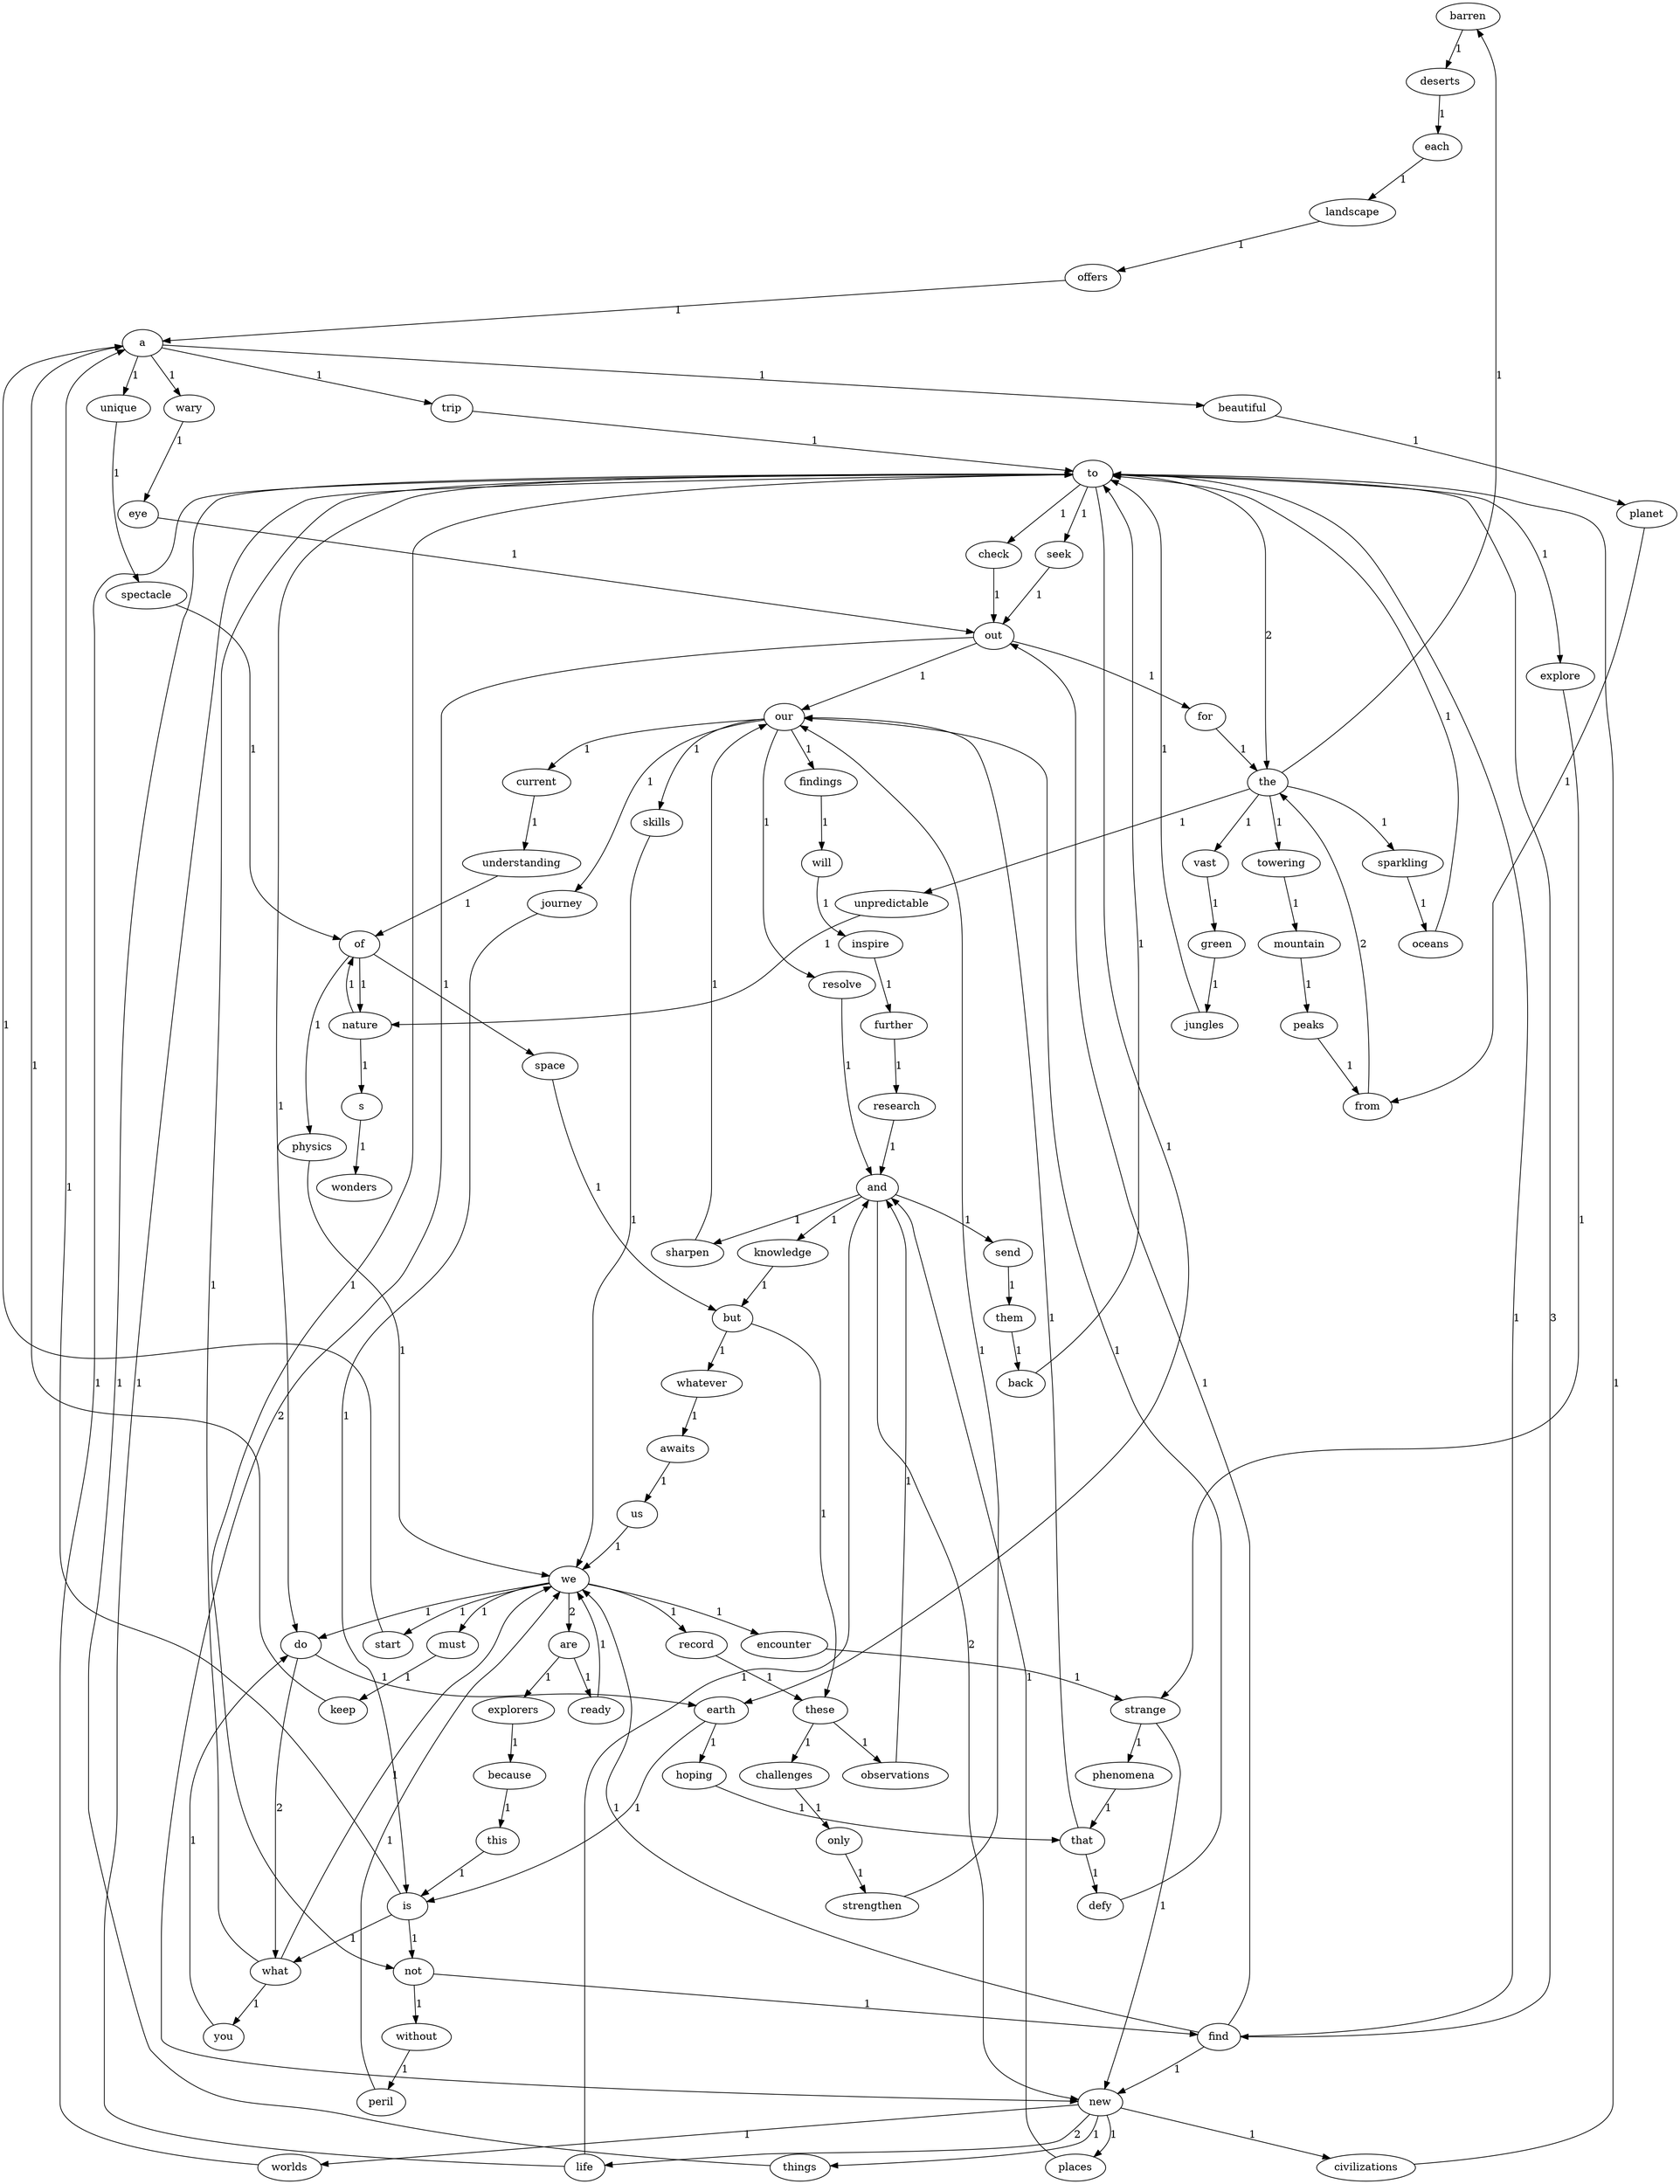 digraph G {
	"barren" -> "deserts" [label="1"];
	"a" -> "trip" [label="1"];
	"a" -> "wary" [label="1"];
	"a" -> "beautiful" [label="1"];
	"a" -> "unique" [label="1"];
	"offers" -> "a" [label="1"];
	"nature" -> "of" [label="1"];
	"nature" -> "s" [label="1"];
	"check" -> "out" [label="1"];
	"wary" -> "eye" [label="1"];
	"planet" -> "from" [label="1"];
	"encounter" -> "strange" [label="1"];
	"this" -> "is" [label="1"];
	"start" -> "a" [label="1"];
	"them" -> "back" [label="1"];
	"each" -> "landscape" [label="1"];
	"the" -> "unpredictable" [label="1"];
	"the" -> "vast" [label="1"];
	"the" -> "towering" [label="1"];
	"the" -> "sparkling" [label="1"];
	"the" -> "barren" [label="1"];
	"s" -> "wonders" [label="1"];
	"send" -> "them" [label="1"];
	"unique" -> "spectacle" [label="1"];
	"keep" -> "a" [label="1"];
	"to" -> "explore" [label="1"];
	"to" -> "seek" [label="1"];
	"to" -> "find" [label="3"];
	"to" -> "not" [label="1"];
	"to" -> "check" [label="1"];
	"to" -> "earth" [label="1"];
	"to" -> "do" [label="1"];
	"to" -> "the" [label="2"];
	"must" -> "keep" [label="1"];
	"further" -> "research" [label="1"];
	"phenomena" -> "that" [label="1"];
	"defy" -> "our" [label="1"];
	"landscape" -> "offers" [label="1"];
	"but" -> "these" [label="1"];
	"but" -> "whatever" [label="1"];
	"without" -> "peril" [label="1"];
	"seek" -> "out" [label="1"];
	"worlds" -> "to" [label="1"];
	"findings" -> "will" [label="1"];
	"back" -> "to" [label="1"];
	"life" -> "and" [label="1"];
	"life" -> "to" [label="1"];
	"do" -> "what" [label="2"];
	"do" -> "earth" [label="1"];
	"space" -> "but" [label="1"];
	"research" -> "and" [label="1"];
	"beautiful" -> "planet" [label="1"];
	"these" -> "challenges" [label="1"];
	"these" -> "observations" [label="1"];
	"mountain" -> "peaks" [label="1"];
	"current" -> "understanding" [label="1"];
	"skills" -> "we" [label="1"];
	"record" -> "these" [label="1"];
	"ready" -> "we" [label="1"];
	"because" -> "this" [label="1"];
	"things" -> "to" [label="1"];
	"challenges" -> "only" [label="1"];
	"journey" -> "is" [label="1"];
	"awaits" -> "us" [label="1"];
	"us" -> "we" [label="1"];
	"new" -> "worlds" [label="1"];
	"new" -> "life" [label="2"];
	"new" -> "civilizations" [label="1"];
	"new" -> "places" [label="1"];
	"new" -> "things" [label="1"];
	"you" -> "do" [label="1"];
	"civilizations" -> "to" [label="1"];
	"green" -> "jungles" [label="1"];
	"sharpen" -> "our" [label="1"];
	"unpredictable" -> "nature" [label="1"];
	"spectacle" -> "of" [label="1"];
	"explore" -> "strange" [label="1"];
	"will" -> "inspire" [label="1"];
	"peril" -> "we" [label="1"];
	"is" -> "not" [label="1"];
	"is" -> "what" [label="1"];
	"is" -> "a" [label="1"];
	"strange" -> "new" [label="1"];
	"strange" -> "phenomena" [label="1"];
	"peaks" -> "from" [label="1"];
	"whatever" -> "awaits" [label="1"];
	"jungles" -> "to" [label="1"];
	"explorers" -> "because" [label="1"];
	"hoping" -> "that" [label="1"];
	"deserts" -> "each" [label="1"];
	"eye" -> "out" [label="1"];
	"what" -> "we" [label="1"];
	"what" -> "you" [label="1"];
	"what" -> "to" [label="1"];
	"earth" -> "hoping" [label="1"];
	"earth" -> "is" [label="1"];
	"inspire" -> "further" [label="1"];
	"places" -> "and" [label="1"];
	"oceans" -> "to" [label="1"];
	"vast" -> "green" [label="1"];
	"resolve" -> "and" [label="1"];
	"towering" -> "mountain" [label="1"];
	"for" -> "the" [label="1"];
	"our" -> "journey" [label="1"];
	"our" -> "resolve" [label="1"];
	"our" -> "skills" [label="1"];
	"our" -> "current" [label="1"];
	"our" -> "findings" [label="1"];
	"out" -> "new" [label="2"];
	"out" -> "our" [label="1"];
	"out" -> "for" [label="1"];
	"we" -> "start" [label="1"];
	"we" -> "must" [label="1"];
	"we" -> "encounter" [label="1"];
	"we" -> "record" [label="1"];
	"we" -> "are" [label="2"];
	"we" -> "do" [label="1"];
	"sparkling" -> "oceans" [label="1"];
	"that" -> "defy" [label="1"];
	"that" -> "our" [label="1"];
	"are" -> "ready" [label="1"];
	"are" -> "explorers" [label="1"];
	"trip" -> "to" [label="1"];
	"not" -> "find" [label="1"];
	"not" -> "without" [label="1"];
	"observations" -> "and" [label="1"];
	"physics" -> "we" [label="1"];
	"of" -> "space" [label="1"];
	"of" -> "physics" [label="1"];
	"of" -> "nature" [label="1"];
	"find" -> "out" [label="1"];
	"find" -> "we" [label="1"];
	"find" -> "new" [label="1"];
	"find" -> "to" [label="1"];
	"and" -> "new" [label="2"];
	"and" -> "sharpen" [label="1"];
	"and" -> "send" [label="1"];
	"and" -> "knowledge" [label="1"];
	"from" -> "the" [label="2"];
	"strengthen" -> "our" [label="1"];
	"knowledge" -> "but" [label="1"];
	"understanding" -> "of" [label="1"];
	"only" -> "strengthen" [label="1"];
}